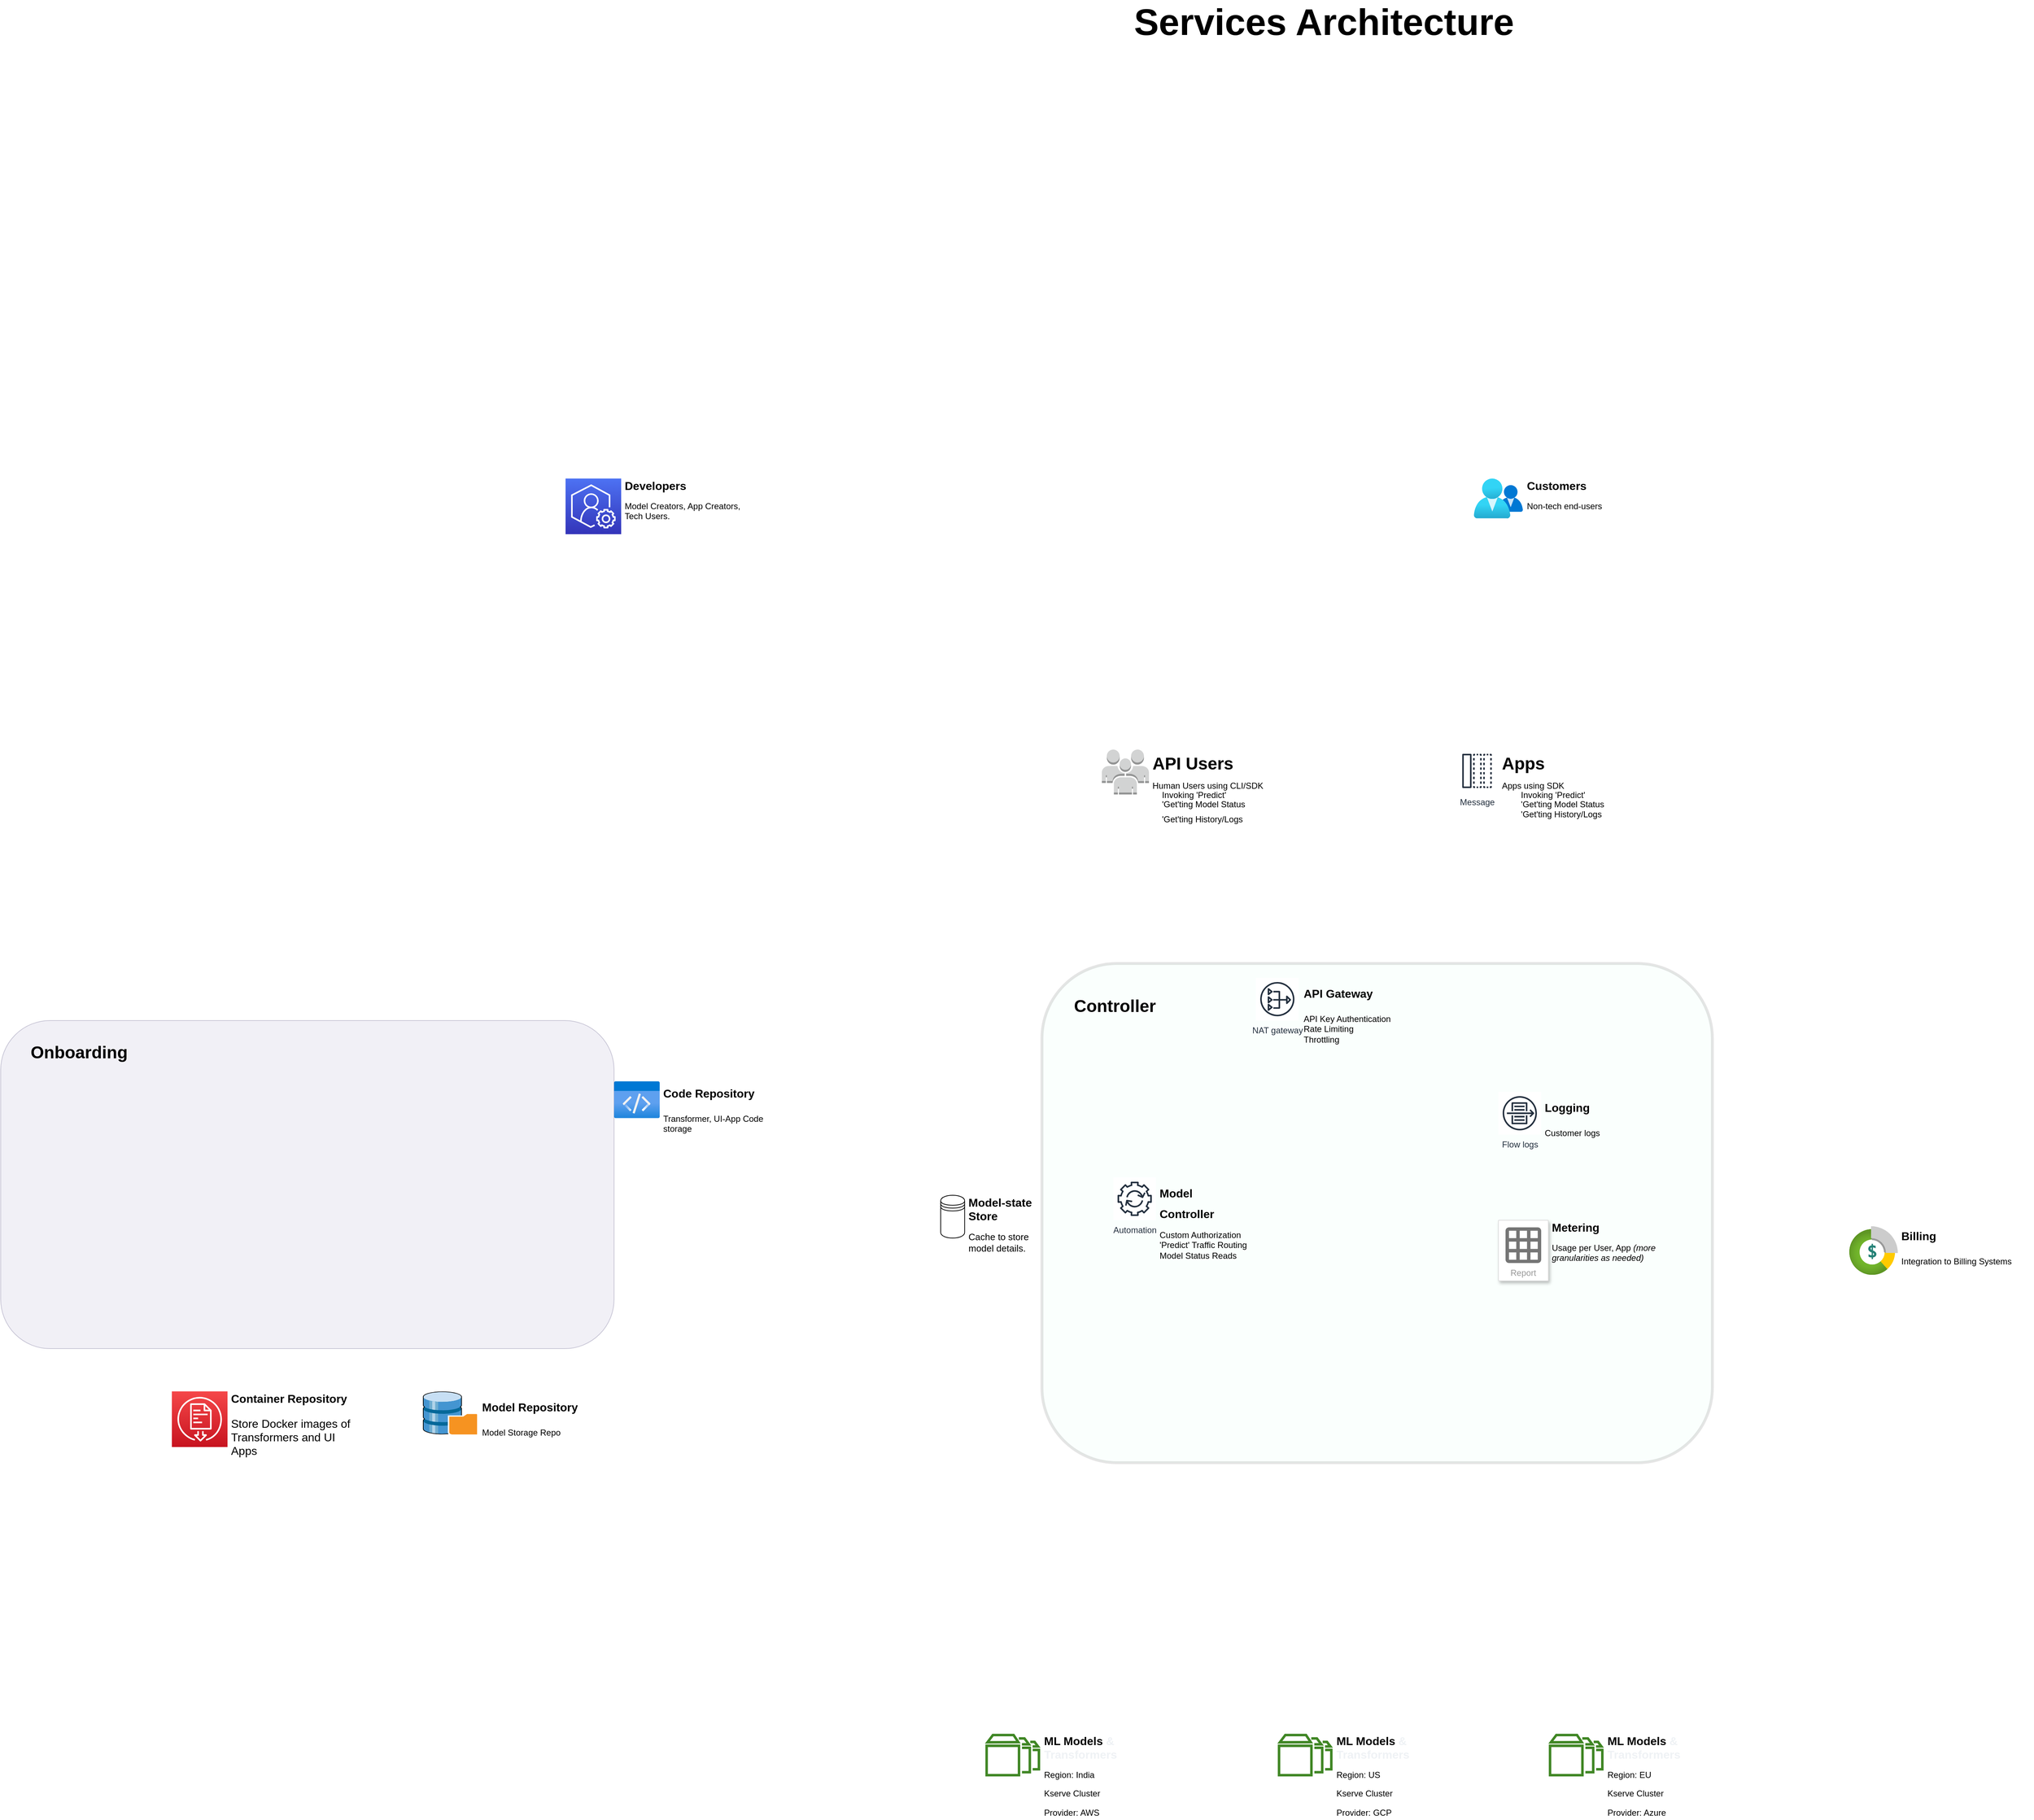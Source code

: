 <mxfile version="21.6.8" type="device">
  <diagram name="Page-1" id="74b105a0-9070-1c63-61bc-23e55f88626e">
    <mxGraphModel dx="3320" dy="2778" grid="1" gridSize="20" guides="1" tooltips="1" connect="1" arrows="1" fold="1" page="0" pageScale="1.5" pageWidth="1169" pageHeight="827" background="none" math="0" shadow="0">
      <root>
        <mxCell id="0" style=";html=1;" />
        <mxCell id="1" style=";html=1;" parent="0" />
        <mxCell id="10b056a9c633e61c-30" value="Services Architecture" style="text;strokeColor=none;fillColor=none;html=1;fontSize=52;fontStyle=1;verticalAlign=middle;align=center;" parent="1" vertex="1">
          <mxGeometry x="-60" y="-920" width="1590" height="40" as="geometry" />
        </mxCell>
        <mxCell id="voIu3GPFMe8vYq-QdKrB-20" value="" style="rounded=1;whiteSpace=wrap;html=1;opacity=10;fillColor=#CCFFE6;strokeWidth=4;gradientColor=none;align=left;" vertex="1" parent="1">
          <mxGeometry x="340" y="420" width="940" height="700" as="geometry" />
        </mxCell>
        <mxCell id="voIu3GPFMe8vYq-QdKrB-21" value="&lt;h1&gt;Controller&lt;/h1&gt;" style="text;html=1;strokeColor=none;fillColor=none;spacing=5;spacingTop=-20;whiteSpace=wrap;overflow=hidden;rounded=0;" vertex="1" parent="1">
          <mxGeometry x="380" y="460" width="190" height="60" as="geometry" />
        </mxCell>
        <mxCell id="voIu3GPFMe8vYq-QdKrB-29" value="" style="group" vertex="1" connectable="0" parent="1">
          <mxGeometry x="440" y="720" width="195" height="120" as="geometry" />
        </mxCell>
        <mxCell id="voIu3GPFMe8vYq-QdKrB-24" value="Automation" style="sketch=0;outlineConnect=0;fontColor=#232F3E;gradientColor=none;strokeColor=#232F3E;fillColor=#ffffff;dashed=0;verticalLabelPosition=bottom;verticalAlign=top;align=center;html=1;fontSize=12;fontStyle=0;aspect=fixed;shape=mxgraph.aws4.resourceIcon;resIcon=mxgraph.aws4.automation;" vertex="1" parent="voIu3GPFMe8vYq-QdKrB-29">
          <mxGeometry width="60" height="60" as="geometry" />
        </mxCell>
        <mxCell id="voIu3GPFMe8vYq-QdKrB-25" value="&lt;h1&gt;&lt;font style=&quot;font-size: 16px;&quot;&gt;Model Controller&lt;/font&gt;&lt;/h1&gt;&lt;p style=&quot;line-height: 20%;&quot;&gt;&lt;span style=&quot;background-color: initial;&quot;&gt;Custom Authorization&lt;/span&gt;&lt;/p&gt;&lt;p style=&quot;line-height: 20%;&quot;&gt;&#39;Predict&#39; Traffic Routing&lt;/p&gt;&lt;p style=&quot;line-height: 20%;&quot;&gt;Model Status Reads&lt;/p&gt;&lt;p style=&quot;line-height: 20%;&quot;&gt;&lt;br&gt;&lt;/p&gt;" style="text;html=1;strokeColor=none;fillColor=none;spacing=5;spacingTop=-20;whiteSpace=wrap;overflow=hidden;rounded=0;" vertex="1" parent="voIu3GPFMe8vYq-QdKrB-29">
          <mxGeometry x="60" width="135" height="120" as="geometry" />
        </mxCell>
        <mxCell id="voIu3GPFMe8vYq-QdKrB-30" value="" style="group" vertex="1" connectable="0" parent="1">
          <mxGeometry x="640" y="440" width="252" height="120" as="geometry" />
        </mxCell>
        <mxCell id="voIu3GPFMe8vYq-QdKrB-22" value="NAT gateway" style="sketch=0;outlineConnect=0;fontColor=#232F3E;gradientColor=none;strokeColor=#232F3E;fillColor=#ffffff;dashed=0;verticalLabelPosition=bottom;verticalAlign=top;align=center;html=1;fontSize=12;fontStyle=0;aspect=fixed;shape=mxgraph.aws4.resourceIcon;resIcon=mxgraph.aws4.nat_gateway;" vertex="1" parent="voIu3GPFMe8vYq-QdKrB-30">
          <mxGeometry width="60" height="60" as="geometry" />
        </mxCell>
        <mxCell id="voIu3GPFMe8vYq-QdKrB-23" value="&lt;h1&gt;&lt;span style=&quot;background-color: initial;&quot;&gt;&lt;font style=&quot;font-size: 16px;&quot;&gt;API Gateway&lt;/font&gt;&lt;/span&gt;&lt;br&gt;&lt;/h1&gt;&lt;div style=&quot;&quot;&gt;&lt;span style=&quot;background-color: initial;&quot;&gt;&lt;font style=&quot;font-size: 12px;&quot;&gt;API Key Authentication&lt;/font&gt;&lt;/span&gt;&lt;/div&gt;&lt;div style=&quot;&quot;&gt;&lt;span style=&quot;background-color: initial;&quot;&gt;&lt;font style=&quot;font-size: 12px;&quot;&gt;Rate Limiting&lt;/font&gt;&lt;/span&gt;&lt;/div&gt;&lt;div style=&quot;&quot;&gt;&lt;span style=&quot;background-color: initial;&quot;&gt;&lt;font style=&quot;font-size: 12px;&quot;&gt;Throttling&lt;/font&gt;&lt;/span&gt;&lt;/div&gt;&lt;div&gt;&lt;span style=&quot;background-color: initial; font-size: 15px;&quot;&gt;&lt;font style=&quot;font-size: 16px;&quot;&gt;&lt;br&gt;&lt;/font&gt;&lt;/span&gt;&lt;/div&gt;" style="text;html=1;strokeColor=none;fillColor=none;spacing=5;spacingTop=-20;whiteSpace=wrap;overflow=hidden;rounded=0;" vertex="1" parent="voIu3GPFMe8vYq-QdKrB-30">
          <mxGeometry x="62" width="190" height="120" as="geometry" />
        </mxCell>
        <mxCell id="voIu3GPFMe8vYq-QdKrB-31" value="" style="group" vertex="1" connectable="0" parent="1">
          <mxGeometry x="980" y="600" width="163" height="80" as="geometry" />
        </mxCell>
        <mxCell id="voIu3GPFMe8vYq-QdKrB-26" value="Flow logs" style="sketch=0;outlineConnect=0;fontColor=#232F3E;gradientColor=none;strokeColor=#232F3E;fillColor=#ffffff;dashed=0;verticalLabelPosition=bottom;verticalAlign=top;align=center;html=1;fontSize=12;fontStyle=0;aspect=fixed;shape=mxgraph.aws4.resourceIcon;resIcon=mxgraph.aws4.flow_logs;" vertex="1" parent="voIu3GPFMe8vYq-QdKrB-31">
          <mxGeometry width="60" height="60" as="geometry" />
        </mxCell>
        <mxCell id="voIu3GPFMe8vYq-QdKrB-28" value="&lt;h1&gt;&lt;font style=&quot;font-size: 16px;&quot;&gt;Logging&lt;/font&gt;&lt;/h1&gt;&lt;p&gt;Customer logs&lt;/p&gt;" style="text;html=1;strokeColor=none;fillColor=none;spacing=5;spacingTop=-20;whiteSpace=wrap;overflow=hidden;rounded=0;" vertex="1" parent="voIu3GPFMe8vYq-QdKrB-31">
          <mxGeometry x="60" width="103" height="80" as="geometry" />
        </mxCell>
        <mxCell id="voIu3GPFMe8vYq-QdKrB-34" value="" style="group" vertex="1" connectable="0" parent="1">
          <mxGeometry x="240" y="745" width="140" height="120" as="geometry" />
        </mxCell>
        <mxCell id="voIu3GPFMe8vYq-QdKrB-35" value="" style="group" vertex="1" connectable="0" parent="voIu3GPFMe8vYq-QdKrB-34">
          <mxGeometry x="-42" width="140" height="120" as="geometry" />
        </mxCell>
        <mxCell id="voIu3GPFMe8vYq-QdKrB-32" value="" style="shape=datastore;whiteSpace=wrap;html=1;" vertex="1" parent="voIu3GPFMe8vYq-QdKrB-35">
          <mxGeometry width="33.6" height="60" as="geometry" />
        </mxCell>
        <mxCell id="voIu3GPFMe8vYq-QdKrB-33" value="&lt;h1 style=&quot;font-size: 16px;&quot;&gt;&lt;font style=&quot;font-size: 16px;&quot;&gt;Model-state Store&lt;/font&gt;&lt;/h1&gt;&lt;p style=&quot;&quot;&gt;&lt;span style=&quot;font-size: 13px;&quot;&gt;Cache to store model details.&lt;/span&gt;&lt;/p&gt;" style="text;html=1;strokeColor=none;fillColor=none;spacing=5;spacingTop=-20;whiteSpace=wrap;overflow=hidden;rounded=0;" vertex="1" parent="voIu3GPFMe8vYq-QdKrB-35">
          <mxGeometry x="33.6" width="106.4" height="120" as="geometry" />
        </mxCell>
        <mxCell id="voIu3GPFMe8vYq-QdKrB-37" value="" style="group" vertex="1" connectable="0" parent="1">
          <mxGeometry x="260" y="1500" width="268" height="120" as="geometry" />
        </mxCell>
        <object label="" id="voIu3GPFMe8vYq-QdKrB-3">
          <mxCell style="sketch=0;outlineConnect=0;fontColor=#eff2f5;gradientColor=none;fillColor=#3F8624;strokeColor=none;dashed=0;verticalLabelPosition=bottom;verticalAlign=top;align=center;html=1;fontSize=12;fontStyle=0;aspect=fixed;pointerEvents=1;shape=mxgraph.aws4.multiple_volumes_resource;" vertex="1" parent="voIu3GPFMe8vYq-QdKrB-37">
            <mxGeometry width="78" height="60" as="geometry" />
          </mxCell>
        </object>
        <mxCell id="voIu3GPFMe8vYq-QdKrB-36" value="&lt;h1 style=&quot;font-size: 16px;&quot;&gt;ML Models&amp;nbsp;&lt;span style=&quot;color: rgb(239, 242, 245); text-align: center;&quot;&gt;&amp;amp; Transformers&lt;/span&gt;&lt;br&gt;&lt;/h1&gt;&lt;p&gt;Region: India&lt;/p&gt;&lt;p&gt;Kserve Cluster&lt;/p&gt;&lt;p&gt;Provider: AWS&lt;/p&gt;" style="text;html=1;strokeColor=none;fillColor=none;spacing=5;spacingTop=-20;whiteSpace=wrap;overflow=hidden;rounded=0;" vertex="1" parent="voIu3GPFMe8vYq-QdKrB-37">
          <mxGeometry x="78" width="190" height="120" as="geometry" />
        </mxCell>
        <mxCell id="voIu3GPFMe8vYq-QdKrB-38" value="" style="group" vertex="1" connectable="0" parent="1">
          <mxGeometry x="1050" y="1500" width="268" height="120" as="geometry" />
        </mxCell>
        <object label="" id="voIu3GPFMe8vYq-QdKrB-39">
          <mxCell style="sketch=0;outlineConnect=0;fontColor=#eff2f5;gradientColor=none;fillColor=#3F8624;strokeColor=none;dashed=0;verticalLabelPosition=bottom;verticalAlign=top;align=center;html=1;fontSize=12;fontStyle=0;aspect=fixed;pointerEvents=1;shape=mxgraph.aws4.multiple_volumes_resource;" vertex="1" parent="voIu3GPFMe8vYq-QdKrB-38">
            <mxGeometry width="78" height="60" as="geometry" />
          </mxCell>
        </object>
        <mxCell id="voIu3GPFMe8vYq-QdKrB-40" value="&lt;h1 style=&quot;font-size: 16px;&quot;&gt;ML Models&amp;nbsp;&lt;span style=&quot;color: rgb(239, 242, 245); text-align: center;&quot;&gt;&amp;amp; Transformers&lt;/span&gt;&lt;br&gt;&lt;/h1&gt;&lt;p&gt;Region: EU&lt;/p&gt;&lt;p&gt;Kserve Cluster&lt;/p&gt;&lt;p&gt;Provider: Azure&lt;/p&gt;" style="text;html=1;strokeColor=none;fillColor=none;spacing=5;spacingTop=-20;whiteSpace=wrap;overflow=hidden;rounded=0;" vertex="1" parent="voIu3GPFMe8vYq-QdKrB-38">
          <mxGeometry x="78" width="190" height="120" as="geometry" />
        </mxCell>
        <mxCell id="voIu3GPFMe8vYq-QdKrB-41" value="" style="group" vertex="1" connectable="0" parent="1">
          <mxGeometry x="670" y="1500" width="268" height="120" as="geometry" />
        </mxCell>
        <object label="" id="voIu3GPFMe8vYq-QdKrB-42">
          <mxCell style="sketch=0;outlineConnect=0;fontColor=#eff2f5;gradientColor=none;fillColor=#3F8624;strokeColor=none;dashed=0;verticalLabelPosition=bottom;verticalAlign=top;align=center;html=1;fontSize=12;fontStyle=0;aspect=fixed;pointerEvents=1;shape=mxgraph.aws4.multiple_volumes_resource;" vertex="1" parent="voIu3GPFMe8vYq-QdKrB-41">
            <mxGeometry width="78" height="60" as="geometry" />
          </mxCell>
        </object>
        <mxCell id="voIu3GPFMe8vYq-QdKrB-43" value="&lt;h1 style=&quot;font-size: 16px;&quot;&gt;ML Models&amp;nbsp;&lt;span style=&quot;color: rgb(239, 242, 245); text-align: center;&quot;&gt;&amp;amp; Transformers&lt;/span&gt;&lt;br&gt;&lt;/h1&gt;&lt;p&gt;Region: US&lt;/p&gt;&lt;p&gt;Kserve Cluster&lt;/p&gt;&lt;p&gt;Provider: GCP&lt;/p&gt;" style="text;html=1;strokeColor=none;fillColor=none;spacing=5;spacingTop=-20;whiteSpace=wrap;overflow=hidden;rounded=0;" vertex="1" parent="voIu3GPFMe8vYq-QdKrB-41">
          <mxGeometry x="78" width="190" height="120" as="geometry" />
        </mxCell>
        <mxCell id="voIu3GPFMe8vYq-QdKrB-46" value="" style="group" vertex="1" connectable="0" parent="1">
          <mxGeometry x="424" y="120" width="256" height="120" as="geometry" />
        </mxCell>
        <mxCell id="voIu3GPFMe8vYq-QdKrB-44" value="" style="outlineConnect=0;dashed=0;verticalLabelPosition=bottom;verticalAlign=top;align=center;html=1;shape=mxgraph.aws3.users;fillColor=#D2D3D3;gradientColor=none;" vertex="1" parent="voIu3GPFMe8vYq-QdKrB-46">
          <mxGeometry width="66" height="63" as="geometry" />
        </mxCell>
        <mxCell id="voIu3GPFMe8vYq-QdKrB-45" value="&lt;h1&gt;API Users&lt;/h1&gt;&lt;p style=&quot;line-height: 10%;&quot;&gt;Human Users using CLI/SDK&amp;nbsp;&lt;/p&gt;&lt;p style=&quot;line-height: 10%;&quot;&gt;&lt;span style=&quot;&quot;&gt;&lt;span style=&quot;white-space: pre;&quot;&gt;&amp;nbsp;&amp;nbsp;&amp;nbsp;&amp;nbsp;&lt;/span&gt;&lt;/span&gt;Invoking &#39;Predict&#39;&lt;/p&gt;&lt;p style=&quot;line-height: 10%;&quot;&gt;&lt;span style=&quot;&quot;&gt;&lt;span style=&quot;&quot;&gt;&lt;span style=&quot;white-space: pre;&quot;&gt;&amp;nbsp;&amp;nbsp;&amp;nbsp;&amp;nbsp;&lt;/span&gt;&lt;/span&gt;&#39;Get&#39;ting Model Status&lt;/span&gt;&lt;/p&gt;&amp;nbsp; &amp;nbsp; &#39;Get&#39;ting History/Logs" style="text;html=1;strokeColor=none;fillColor=none;spacing=5;spacingTop=-20;whiteSpace=wrap;overflow=hidden;rounded=0;" vertex="1" parent="voIu3GPFMe8vYq-QdKrB-46">
          <mxGeometry x="66" width="190" height="120" as="geometry" />
        </mxCell>
        <mxCell id="voIu3GPFMe8vYq-QdKrB-48" value="Message" style="sketch=0;outlineConnect=0;fontColor=#232F3E;gradientColor=none;strokeColor=#232F3E;fillColor=#ffffff;dashed=0;verticalLabelPosition=bottom;verticalAlign=top;align=center;html=1;fontSize=12;fontStyle=0;aspect=fixed;shape=mxgraph.aws4.resourceIcon;resIcon=mxgraph.aws4.message;" vertex="1" parent="1">
          <mxGeometry x="920" y="120" width="60" height="60" as="geometry" />
        </mxCell>
        <mxCell id="voIu3GPFMe8vYq-QdKrB-49" value="&lt;h1&gt;Apps&lt;/h1&gt;&lt;p style=&quot;line-height: 10%;&quot;&gt;Apps using SDK&lt;/p&gt;&lt;p style=&quot;line-height: 10%;&quot;&gt;&lt;span style=&quot;white-space: pre;&quot;&gt;&#x9;&lt;/span&gt;Invoking &#39;Predict&#39;&lt;br&gt;&lt;/p&gt;&lt;p style=&quot;line-height: 10%;&quot;&gt;&lt;span style=&quot;white-space: pre;&quot;&gt;&#x9;&lt;/span&gt;&#39;Get&#39;ting Model Status&lt;br&gt;&lt;/p&gt;&lt;p style=&quot;line-height: 10%;&quot;&gt;&lt;span style=&quot;white-space: pre;&quot;&gt;&#x9;&lt;/span&gt;&#39;Get&#39;ting History/Logs&lt;br&gt;&lt;/p&gt;" style="text;html=1;strokeColor=none;fillColor=none;spacing=5;spacingTop=-20;whiteSpace=wrap;overflow=hidden;rounded=0;" vertex="1" parent="1">
          <mxGeometry x="980" y="120" width="190" height="120" as="geometry" />
        </mxCell>
        <mxCell id="voIu3GPFMe8vYq-QdKrB-51" value="Report" style="strokeColor=#dddddd;shadow=1;strokeWidth=1;rounded=1;absoluteArcSize=1;arcSize=2;labelPosition=center;verticalLabelPosition=middle;align=center;verticalAlign=bottom;spacingLeft=0;fontColor=#999999;fontSize=12;whiteSpace=wrap;spacingBottom=2;html=1;" vertex="1" parent="1">
          <mxGeometry x="980" y="780" width="70" height="85" as="geometry" />
        </mxCell>
        <mxCell id="voIu3GPFMe8vYq-QdKrB-52" value="" style="sketch=0;dashed=0;connectable=0;html=1;fillColor=#757575;strokeColor=none;shape=mxgraph.gcp2.report;part=1;" vertex="1" parent="voIu3GPFMe8vYq-QdKrB-51">
          <mxGeometry x="0.5" width="50" height="50" relative="1" as="geometry">
            <mxPoint x="-25" y="10" as="offset" />
          </mxGeometry>
        </mxCell>
        <mxCell id="voIu3GPFMe8vYq-QdKrB-53" value="&lt;h1 style=&quot;font-size: 16px;&quot;&gt;&lt;font style=&quot;font-size: 16px;&quot;&gt;Metering&lt;/font&gt;&lt;/h1&gt;&lt;p style=&quot;&quot;&gt;&lt;font style=&quot;font-size: 12px;&quot;&gt;Usage per User, App &lt;i&gt;(more granularities as needed)&lt;/i&gt;&lt;/font&gt;&lt;/p&gt;" style="text;html=1;strokeColor=none;fillColor=none;spacing=5;spacingTop=-20;whiteSpace=wrap;overflow=hidden;rounded=0;" vertex="1" parent="1">
          <mxGeometry x="1050" y="780" width="190" height="120" as="geometry" />
        </mxCell>
        <mxCell id="voIu3GPFMe8vYq-QdKrB-58" value="" style="rounded=1;whiteSpace=wrap;html=1;fillColor=#d0cee2;strokeColor=#56517e;opacity=30;" vertex="1" parent="1">
          <mxGeometry x="-1120" y="500" width="860" height="460" as="geometry" />
        </mxCell>
        <mxCell id="voIu3GPFMe8vYq-QdKrB-59" value="&lt;font style=&quot;font-size: 24px;&quot;&gt;&lt;b&gt;Onboarding&lt;/b&gt;&lt;/font&gt;" style="text;html=1;strokeColor=none;fillColor=none;align=center;verticalAlign=middle;whiteSpace=wrap;rounded=0;" vertex="1" parent="1">
          <mxGeometry x="-1100" y="530" width="180" height="30" as="geometry" />
        </mxCell>
        <mxCell id="voIu3GPFMe8vYq-QdKrB-64" value="" style="group" vertex="1" connectable="0" parent="1">
          <mxGeometry x="-528" y="1020" width="268" height="120" as="geometry" />
        </mxCell>
        <mxCell id="voIu3GPFMe8vYq-QdKrB-60" value="" style="shadow=0;dashed=0;html=1;labelPosition=center;verticalLabelPosition=bottom;verticalAlign=top;align=center;outlineConnect=0;shape=mxgraph.veeam.3d.backup_repository;" vertex="1" parent="voIu3GPFMe8vYq-QdKrB-64">
          <mxGeometry width="78" height="62" as="geometry" />
        </mxCell>
        <mxCell id="voIu3GPFMe8vYq-QdKrB-61" value="&lt;h1&gt;&lt;font style=&quot;font-size: 16px;&quot;&gt;Model Repository&lt;/font&gt;&lt;/h1&gt;&lt;p&gt;Model Storage Repo&lt;/p&gt;" style="text;html=1;strokeColor=none;fillColor=none;spacing=5;spacingTop=-20;whiteSpace=wrap;overflow=hidden;rounded=0;" vertex="1" parent="voIu3GPFMe8vYq-QdKrB-64">
          <mxGeometry x="78" width="190" height="120" as="geometry" />
        </mxCell>
        <mxCell id="voIu3GPFMe8vYq-QdKrB-66" value="" style="group" vertex="1" connectable="0" parent="1">
          <mxGeometry x="-260" y="580" width="254" height="120" as="geometry" />
        </mxCell>
        <mxCell id="voIu3GPFMe8vYq-QdKrB-63" value="" style="image;aspect=fixed;html=1;points=[];align=center;fontSize=12;image=img/lib/azure2/general/Code.svg;" vertex="1" parent="voIu3GPFMe8vYq-QdKrB-66">
          <mxGeometry y="5" width="64" height="52" as="geometry" />
        </mxCell>
        <mxCell id="voIu3GPFMe8vYq-QdKrB-65" value="&lt;h1&gt;&lt;font style=&quot;font-size: 16px;&quot;&gt;Code Repository&lt;/font&gt;&lt;/h1&gt;&lt;p&gt;Transformer, UI-App Code storage&lt;/p&gt;" style="text;html=1;strokeColor=none;fillColor=none;spacing=5;spacingTop=-20;whiteSpace=wrap;overflow=hidden;rounded=0;" vertex="1" parent="voIu3GPFMe8vYq-QdKrB-66">
          <mxGeometry x="64" width="190" height="120" as="geometry" />
        </mxCell>
        <mxCell id="voIu3GPFMe8vYq-QdKrB-70" value="" style="group" vertex="1" connectable="0" parent="1">
          <mxGeometry x="-880" y="1020" width="268" height="120" as="geometry" />
        </mxCell>
        <mxCell id="voIu3GPFMe8vYq-QdKrB-67" value="" style="sketch=0;points=[[0,0,0],[0.25,0,0],[0.5,0,0],[0.75,0,0],[1,0,0],[0,1,0],[0.25,1,0],[0.5,1,0],[0.75,1,0],[1,1,0],[0,0.25,0],[0,0.5,0],[0,0.75,0],[1,0.25,0],[1,0.5,0],[1,0.75,0]];outlineConnect=0;fontColor=#232F3E;gradientColor=#F54749;gradientDirection=north;fillColor=#C7131F;strokeColor=#ffffff;dashed=0;verticalLabelPosition=bottom;verticalAlign=top;align=center;html=1;fontSize=12;fontStyle=0;aspect=fixed;shape=mxgraph.aws4.resourceIcon;resIcon=mxgraph.aws4.artifact;" vertex="1" parent="voIu3GPFMe8vYq-QdKrB-70">
          <mxGeometry width="78" height="78" as="geometry" />
        </mxCell>
        <mxCell id="voIu3GPFMe8vYq-QdKrB-69" value="&lt;h1 style=&quot;font-size: 16px;&quot;&gt;&lt;font style=&quot;font-size: 16px;&quot;&gt;Container Repository&lt;/font&gt;&lt;/h1&gt;&lt;p style=&quot;font-size: 16px;&quot;&gt;Store Docker images of Transformers and UI Apps&lt;/p&gt;" style="text;html=1;strokeColor=none;fillColor=none;spacing=5;spacingTop=-20;whiteSpace=wrap;overflow=hidden;rounded=0;" vertex="1" parent="voIu3GPFMe8vYq-QdKrB-70">
          <mxGeometry x="78" width="190" height="120" as="geometry" />
        </mxCell>
        <mxCell id="voIu3GPFMe8vYq-QdKrB-71" value="" style="group" vertex="1" connectable="0" parent="1">
          <mxGeometry x="1472" y="780" width="258" height="120" as="geometry" />
        </mxCell>
        <mxCell id="voIu3GPFMe8vYq-QdKrB-55" value="&lt;h1&gt;&lt;font style=&quot;font-size: 16px;&quot;&gt;Billing&lt;/font&gt;&lt;/h1&gt;&lt;p&gt;Integration to Billing Systems&lt;/p&gt;" style="text;html=1;strokeColor=none;fillColor=none;spacing=5;spacingTop=-20;whiteSpace=wrap;overflow=hidden;rounded=0;" vertex="1" parent="voIu3GPFMe8vYq-QdKrB-71">
          <mxGeometry x="68" width="190" height="120" as="geometry" />
        </mxCell>
        <mxCell id="voIu3GPFMe8vYq-QdKrB-62" value="" style="image;aspect=fixed;html=1;points=[];align=center;fontSize=12;image=img/lib/azure2/migrate/Cost_Management_and_Billing.svg;" vertex="1" parent="voIu3GPFMe8vYq-QdKrB-71">
          <mxGeometry y="8.5" width="68" height="68" as="geometry" />
        </mxCell>
        <mxCell id="voIu3GPFMe8vYq-QdKrB-76" value="" style="group" vertex="1" connectable="0" parent="1">
          <mxGeometry x="-328" y="-260" width="268" height="120" as="geometry" />
        </mxCell>
        <mxCell id="voIu3GPFMe8vYq-QdKrB-72" value="" style="sketch=0;points=[[0,0,0],[0.25,0,0],[0.5,0,0],[0.75,0,0],[1,0,0],[0,1,0],[0.25,1,0],[0.5,1,0],[0.75,1,0],[1,1,0],[0,0.25,0],[0,0.5,0],[0,0.75,0],[1,0.25,0],[1,0.5,0],[1,0.75,0]];outlineConnect=0;fontColor=#232F3E;gradientColor=#4D72F3;gradientDirection=north;fillColor=#3334B9;strokeColor=#ffffff;dashed=0;verticalLabelPosition=bottom;verticalAlign=top;align=center;html=1;fontSize=12;fontStyle=0;aspect=fixed;shape=mxgraph.aws4.resourceIcon;resIcon=mxgraph.aws4.support;" vertex="1" parent="voIu3GPFMe8vYq-QdKrB-76">
          <mxGeometry width="78" height="78" as="geometry" />
        </mxCell>
        <mxCell id="voIu3GPFMe8vYq-QdKrB-74" value="&lt;h1 style=&quot;font-size: 16px;&quot;&gt;&lt;font style=&quot;font-size: 16px;&quot;&gt;Developers&lt;/font&gt;&lt;/h1&gt;&lt;p style=&quot;&quot;&gt;Model Creators, App Creators, Tech Users.&lt;/p&gt;" style="text;html=1;strokeColor=none;fillColor=none;spacing=5;spacingTop=-20;whiteSpace=wrap;overflow=hidden;rounded=0;" vertex="1" parent="voIu3GPFMe8vYq-QdKrB-76">
          <mxGeometry x="78" width="190" height="120" as="geometry" />
        </mxCell>
        <mxCell id="voIu3GPFMe8vYq-QdKrB-77" value="" style="group" vertex="1" connectable="0" parent="1">
          <mxGeometry x="945.5" y="-260" width="259" height="120" as="geometry" />
        </mxCell>
        <mxCell id="voIu3GPFMe8vYq-QdKrB-73" value="" style="image;aspect=fixed;html=1;points=[];align=center;fontSize=12;image=img/lib/azure2/management_governance/My_Customers.svg;" vertex="1" parent="voIu3GPFMe8vYq-QdKrB-77">
          <mxGeometry width="69" height="56.0" as="geometry" />
        </mxCell>
        <mxCell id="voIu3GPFMe8vYq-QdKrB-75" value="&lt;h1 style=&quot;font-size: 16px;&quot;&gt;&lt;font style=&quot;font-size: 16px;&quot;&gt;Customers&lt;/font&gt;&lt;/h1&gt;&lt;p style=&quot;&quot;&gt;Non-tech end-users&lt;/p&gt;" style="text;html=1;strokeColor=none;fillColor=none;spacing=5;spacingTop=-20;whiteSpace=wrap;overflow=hidden;rounded=0;" vertex="1" parent="voIu3GPFMe8vYq-QdKrB-77">
          <mxGeometry x="69" width="190" height="120" as="geometry" />
        </mxCell>
      </root>
    </mxGraphModel>
  </diagram>
</mxfile>
